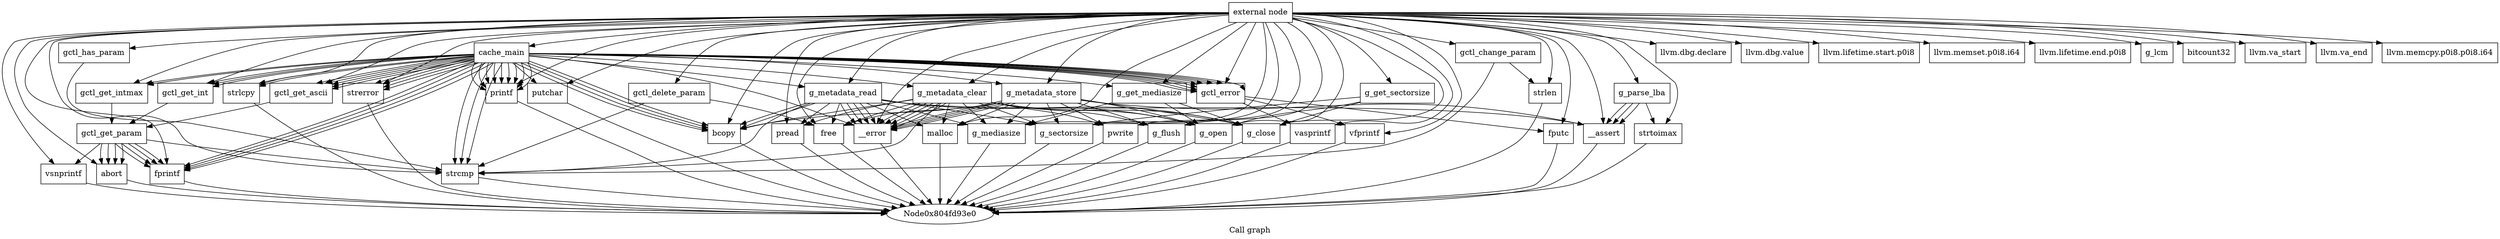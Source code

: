 digraph "Call graph" {
	label="Call graph";

	Node0x804fd93b0 [shape=record,label="{external node}"];
	Node0x804fd93b0 -> Node0x804fd9440;
	Node0x804fd93b0 -> Node0x804fd9aa0;
	Node0x804fd93b0 -> Node0x804fd9b00;
	Node0x804fd93b0 -> Node0x804fd9560;
	Node0x804fd93b0 -> Node0x804fd9b60;
	Node0x804fd93b0 -> Node0x804fd9bc0;
	Node0x804fd93b0 -> Node0x804fd9620;
	Node0x804fd93b0 -> Node0x804fd9740;
	Node0x804fd93b0 -> Node0x804fd97a0;
	Node0x804fd93b0 -> Node0x804fd9800;
	Node0x804fd93b0 -> Node0x804fd9860;
	Node0x804fd93b0 -> Node0x804fd9920;
	Node0x804fd93b0 -> Node0x804fd9c20;
	Node0x804fd93b0 -> Node0x804fd9a40;
	Node0x804fd93b0 -> Node0x804fd9c80;
	Node0x804fd93b0 -> Node0x804fd9ce0;
	Node0x804fd93b0 -> Node0x804fd9d40;
	Node0x804fd93b0 -> Node0x804fd9da0;
	Node0x804fd93b0 -> Node0x804fd9e00;
	Node0x804fd93b0 -> Node0x804fd96e0;
	Node0x804fd93b0 -> Node0x804fd9e60;
	Node0x804fd93b0 -> Node0x804fd9ec0;
	Node0x804fd93b0 -> Node0x804fd9f20;
	Node0x804fd93b0 -> Node0x804fd9f80;
	Node0x804fd93b0 -> Node0x804fd9fe0;
	Node0x804fd93b0 -> Node0x804fd99e0;
	Node0x804fd93b0 -> Node0x804fda040;
	Node0x804fd93b0 -> Node0x804fda0a0;
	Node0x804fd93b0 -> Node0x804fda100;
	Node0x804fd93b0 -> Node0x804fd98c0;
	Node0x804fd93b0 -> Node0x804fda160;
	Node0x804fd93b0 -> Node0x804fda1c0;
	Node0x804fd93b0 -> Node0x804fd9980;
	Node0x804fd93b0 -> Node0x804fd9500;
	Node0x804fd93b0 -> Node0x804fda340;
	Node0x804fd93b0 -> Node0x804fda220;
	Node0x804fd93b0 -> Node0x804fda280;
	Node0x804fd93b0 -> Node0x804fda2e0;
	Node0x804fd93b0 -> Node0x804fda3a0;
	Node0x804fd93b0 -> Node0x804fd95c0;
	Node0x804fd93b0 -> Node0x804fda460;
	Node0x804fd93b0 -> Node0x804fda4c0;
	Node0x804fd93b0 -> Node0x804fd9680;
	Node0x804fd93b0 -> Node0x804fd94a0;
	Node0x804fd93b0 -> Node0x804fda520;
	Node0x804fd93b0 -> Node0x804fda580;
	Node0x804fd93b0 -> Node0x804fda5e0;
	Node0x804fd93b0 -> Node0x804fda640;
	Node0x804fd93b0 -> Node0x804fda6a0;
	Node0x804fd9440 [shape=record,label="{cache_main}"];
	Node0x804fd9440 -> Node0x804fd94a0;
	Node0x804fd9440 -> Node0x804fd9500;
	Node0x804fd9440 -> Node0x804fd9560;
	Node0x804fd9440 -> Node0x804fd95c0;
	Node0x804fd9440 -> Node0x804fd9500;
	Node0x804fd9440 -> Node0x804fd9620;
	Node0x804fd9440 -> Node0x804fd94a0;
	Node0x804fd9440 -> Node0x804fd9620;
	Node0x804fd9440 -> Node0x804fd9680;
	Node0x804fd9440 -> Node0x804fd9680;
	Node0x804fd9440 -> Node0x804fd94a0;
	Node0x804fd9440 -> Node0x804fd96e0;
	Node0x804fd9440 -> Node0x804fd9740;
	Node0x804fd9440 -> Node0x804fd97a0;
	Node0x804fd9440 -> Node0x804fd9800;
	Node0x804fd9440 -> Node0x804fd9500;
	Node0x804fd9440 -> Node0x804fd9860;
	Node0x804fd9440 -> Node0x804fd9860;
	Node0x804fd9440 -> Node0x804fd98c0;
	Node0x804fd9440 -> Node0x804fd97a0;
	Node0x804fd9440 -> Node0x804fd9800;
	Node0x804fd9440 -> Node0x804fd9500;
	Node0x804fd9440 -> Node0x804fd9920;
	Node0x804fd9440 -> Node0x804fd9560;
	Node0x804fd9440 -> Node0x804fd95c0;
	Node0x804fd9440 -> Node0x804fd9500;
	Node0x804fd9440 -> Node0x804fd94a0;
	Node0x804fd9440 -> Node0x804fd9980;
	Node0x804fd9440 -> Node0x804fd97a0;
	Node0x804fd9440 -> Node0x804fd9800;
	Node0x804fd9440 -> Node0x804fd9500;
	Node0x804fd9440 -> Node0x804fd9920;
	Node0x804fd9440 -> Node0x804fd9560;
	Node0x804fd9440 -> Node0x804fd95c0;
	Node0x804fd9440 -> Node0x804fd9500;
	Node0x804fd9440 -> Node0x804fd94a0;
	Node0x804fd9440 -> Node0x804fd99e0;
	Node0x804fd9440 -> Node0x804fd97a0;
	Node0x804fd9440 -> Node0x804fd9800;
	Node0x804fd9440 -> Node0x804fd9500;
	Node0x804fd9440 -> Node0x804fd9860;
	Node0x804fd9440 -> Node0x804fd9860;
	Node0x804fd9440 -> Node0x804fd9920;
	Node0x804fd9440 -> Node0x804fd9920;
	Node0x804fd9440 -> Node0x804fd9920;
	Node0x804fd9440 -> Node0x804fd9920;
	Node0x804fd9440 -> Node0x804fd9920;
	Node0x804fd9440 -> Node0x804fd9920;
	Node0x804fd9440 -> Node0x804fd9920;
	Node0x804fd9440 -> Node0x804fd9a40;
	Node0x804fd9440 -> Node0x804fd9500;
	Node0x804fd9aa0 [shape=record,label="{llvm.dbg.declare}"];
	Node0x804fd9b00 [shape=record,label="{llvm.dbg.value}"];
	Node0x804fd9560 [shape=record,label="{strcmp}"];
	Node0x804fd9560 -> Node0x804fd93e0;
	Node0x804fd9b60 [shape=record,label="{llvm.lifetime.start.p0i8}"];
	Node0x804fd9bc0 [shape=record,label="{llvm.memset.p0i8.i64}"];
	Node0x804fd9620 [shape=record,label="{strlcpy}"];
	Node0x804fd9620 -> Node0x804fd93e0;
	Node0x804fd9740 [shape=record,label="{__error}"];
	Node0x804fd9740 -> Node0x804fd93e0;
	Node0x804fd97a0 [shape=record,label="{strerror}"];
	Node0x804fd97a0 -> Node0x804fd93e0;
	Node0x804fd9800 [shape=record,label="{fprintf}"];
	Node0x804fd9800 -> Node0x804fd93e0;
	Node0x804fd9860 [shape=record,label="{bcopy}"];
	Node0x804fd9860 -> Node0x804fd93e0;
	Node0x804fd9920 [shape=record,label="{printf}"];
	Node0x804fd9920 -> Node0x804fd93e0;
	Node0x804fd9c20 [shape=record,label="{llvm.lifetime.end.p0i8}"];
	Node0x804fd9a40 [shape=record,label="{putchar}"];
	Node0x804fd9a40 -> Node0x804fd93e0;
	Node0x804fd9c80 [shape=record,label="{g_lcm}"];
	Node0x804fd9ce0 [shape=record,label="{bitcount32}"];
	Node0x804fd9d40 [shape=record,label="{g_parse_lba}"];
	Node0x804fd9d40 -> Node0x804fd9da0;
	Node0x804fd9d40 -> Node0x804fd9da0;
	Node0x804fd9d40 -> Node0x804fd9da0;
	Node0x804fd9d40 -> Node0x804fd9e00;
	Node0x804fd9da0 [shape=record,label="{__assert}"];
	Node0x804fd9da0 -> Node0x804fd93e0;
	Node0x804fd9e00 [shape=record,label="{strtoimax}"];
	Node0x804fd9e00 -> Node0x804fd93e0;
	Node0x804fd96e0 [shape=record,label="{g_get_mediasize}"];
	Node0x804fd96e0 -> Node0x804fd9e60;
	Node0x804fd96e0 -> Node0x804fd9ec0;
	Node0x804fd96e0 -> Node0x804fd9f20;
	Node0x804fd9e60 [shape=record,label="{g_open}"];
	Node0x804fd9e60 -> Node0x804fd93e0;
	Node0x804fd9ec0 [shape=record,label="{g_mediasize}"];
	Node0x804fd9ec0 -> Node0x804fd93e0;
	Node0x804fd9f20 [shape=record,label="{g_close}"];
	Node0x804fd9f20 -> Node0x804fd93e0;
	Node0x804fd9f80 [shape=record,label="{g_get_sectorsize}"];
	Node0x804fd9f80 -> Node0x804fd9e60;
	Node0x804fd9f80 -> Node0x804fd9fe0;
	Node0x804fd9f80 -> Node0x804fd9f20;
	Node0x804fd9fe0 [shape=record,label="{g_sectorsize}"];
	Node0x804fd9fe0 -> Node0x804fd93e0;
	Node0x804fd99e0 [shape=record,label="{g_metadata_read}"];
	Node0x804fd99e0 -> Node0x804fd9e60;
	Node0x804fd99e0 -> Node0x804fd9740;
	Node0x804fd99e0 -> Node0x804fd9ec0;
	Node0x804fd99e0 -> Node0x804fd9740;
	Node0x804fd99e0 -> Node0x804fd9fe0;
	Node0x804fd99e0 -> Node0x804fd9740;
	Node0x804fd99e0 -> Node0x804fd9da0;
	Node0x804fd99e0 -> Node0x804fda040;
	Node0x804fd99e0 -> Node0x804fda0a0;
	Node0x804fd99e0 -> Node0x804fd9740;
	Node0x804fd99e0 -> Node0x804fd9860;
	Node0x804fd99e0 -> Node0x804fd9560;
	Node0x804fd99e0 -> Node0x804fd9860;
	Node0x804fd99e0 -> Node0x804fda100;
	Node0x804fd99e0 -> Node0x804fd9f20;
	Node0x804fda040 [shape=record,label="{malloc}"];
	Node0x804fda040 -> Node0x804fd93e0;
	Node0x804fda0a0 [shape=record,label="{pread}"];
	Node0x804fda0a0 -> Node0x804fd93e0;
	Node0x804fda100 [shape=record,label="{free}"];
	Node0x804fda100 -> Node0x804fd93e0;
	Node0x804fd98c0 [shape=record,label="{g_metadata_store}"];
	Node0x804fd98c0 -> Node0x804fd9e60;
	Node0x804fd98c0 -> Node0x804fd9740;
	Node0x804fd98c0 -> Node0x804fd9ec0;
	Node0x804fd98c0 -> Node0x804fd9740;
	Node0x804fd98c0 -> Node0x804fd9fe0;
	Node0x804fd98c0 -> Node0x804fd9740;
	Node0x804fd98c0 -> Node0x804fd9da0;
	Node0x804fd98c0 -> Node0x804fda040;
	Node0x804fd98c0 -> Node0x804fd9860;
	Node0x804fd98c0 -> Node0x804fda160;
	Node0x804fd98c0 -> Node0x804fd9740;
	Node0x804fd98c0 -> Node0x804fda1c0;
	Node0x804fd98c0 -> Node0x804fda100;
	Node0x804fd98c0 -> Node0x804fd9f20;
	Node0x804fda160 [shape=record,label="{pwrite}"];
	Node0x804fda160 -> Node0x804fd93e0;
	Node0x804fda1c0 [shape=record,label="{g_flush}"];
	Node0x804fda1c0 -> Node0x804fd93e0;
	Node0x804fd9980 [shape=record,label="{g_metadata_clear}"];
	Node0x804fd9980 -> Node0x804fd9e60;
	Node0x804fd9980 -> Node0x804fd9740;
	Node0x804fd9980 -> Node0x804fd9ec0;
	Node0x804fd9980 -> Node0x804fd9740;
	Node0x804fd9980 -> Node0x804fd9fe0;
	Node0x804fd9980 -> Node0x804fd9740;
	Node0x804fd9980 -> Node0x804fda040;
	Node0x804fd9980 -> Node0x804fda0a0;
	Node0x804fd9980 -> Node0x804fd9740;
	Node0x804fd9980 -> Node0x804fd9860;
	Node0x804fd9980 -> Node0x804fd9560;
	Node0x804fd9980 -> Node0x804fda160;
	Node0x804fd9980 -> Node0x804fd9740;
	Node0x804fd9980 -> Node0x804fda1c0;
	Node0x804fd9980 -> Node0x804fda100;
	Node0x804fd9980 -> Node0x804fd9f20;
	Node0x804fd9500 [shape=record,label="{gctl_error}"];
	Node0x804fd9500 -> Node0x804fda220;
	Node0x804fd9500 -> Node0x804fda280;
	Node0x804fd9500 -> Node0x804fda2e0;
	Node0x804fda340 [shape=record,label="{llvm.va_start}"];
	Node0x804fda220 [shape=record,label="{vasprintf}"];
	Node0x804fda220 -> Node0x804fd93e0;
	Node0x804fda280 [shape=record,label="{vfprintf}"];
	Node0x804fda280 -> Node0x804fd93e0;
	Node0x804fda2e0 [shape=record,label="{fputc}"];
	Node0x804fda2e0 -> Node0x804fd93e0;
	Node0x804fda3a0 [shape=record,label="{llvm.va_end}"];
	Node0x804fd95c0 [shape=record,label="{gctl_get_int}"];
	Node0x804fd95c0 -> Node0x804fda400;
	Node0x804fda400 [shape=record,label="{gctl_get_param}"];
	Node0x804fda400 -> Node0x804fda460;
	Node0x804fda400 -> Node0x804fd9560;
	Node0x804fda400 -> Node0x804fd9800;
	Node0x804fda400 -> Node0x804fda4c0;
	Node0x804fda400 -> Node0x804fd9800;
	Node0x804fda400 -> Node0x804fda4c0;
	Node0x804fda400 -> Node0x804fd9800;
	Node0x804fda400 -> Node0x804fda4c0;
	Node0x804fda400 -> Node0x804fd9800;
	Node0x804fda400 -> Node0x804fda4c0;
	Node0x804fda460 [shape=record,label="{vsnprintf}"];
	Node0x804fda460 -> Node0x804fd93e0;
	Node0x804fda4c0 [shape=record,label="{abort}"];
	Node0x804fda4c0 -> Node0x804fd93e0;
	Node0x804fd9680 [shape=record,label="{gctl_get_intmax}"];
	Node0x804fd9680 -> Node0x804fda400;
	Node0x804fd94a0 [shape=record,label="{gctl_get_ascii}"];
	Node0x804fd94a0 -> Node0x804fda400;
	Node0x804fda520 [shape=record,label="{gctl_change_param}"];
	Node0x804fda520 -> Node0x804fd9560;
	Node0x804fda520 -> Node0x804fda580;
	Node0x804fda580 [shape=record,label="{strlen}"];
	Node0x804fda580 -> Node0x804fd93e0;
	Node0x804fda5e0 [shape=record,label="{gctl_delete_param}"];
	Node0x804fda5e0 -> Node0x804fd9560;
	Node0x804fda5e0 -> Node0x804fda100;
	Node0x804fda640 [shape=record,label="{llvm.memcpy.p0i8.p0i8.i64}"];
	Node0x804fda6a0 [shape=record,label="{gctl_has_param}"];
	Node0x804fda6a0 -> Node0x804fd9560;
}

